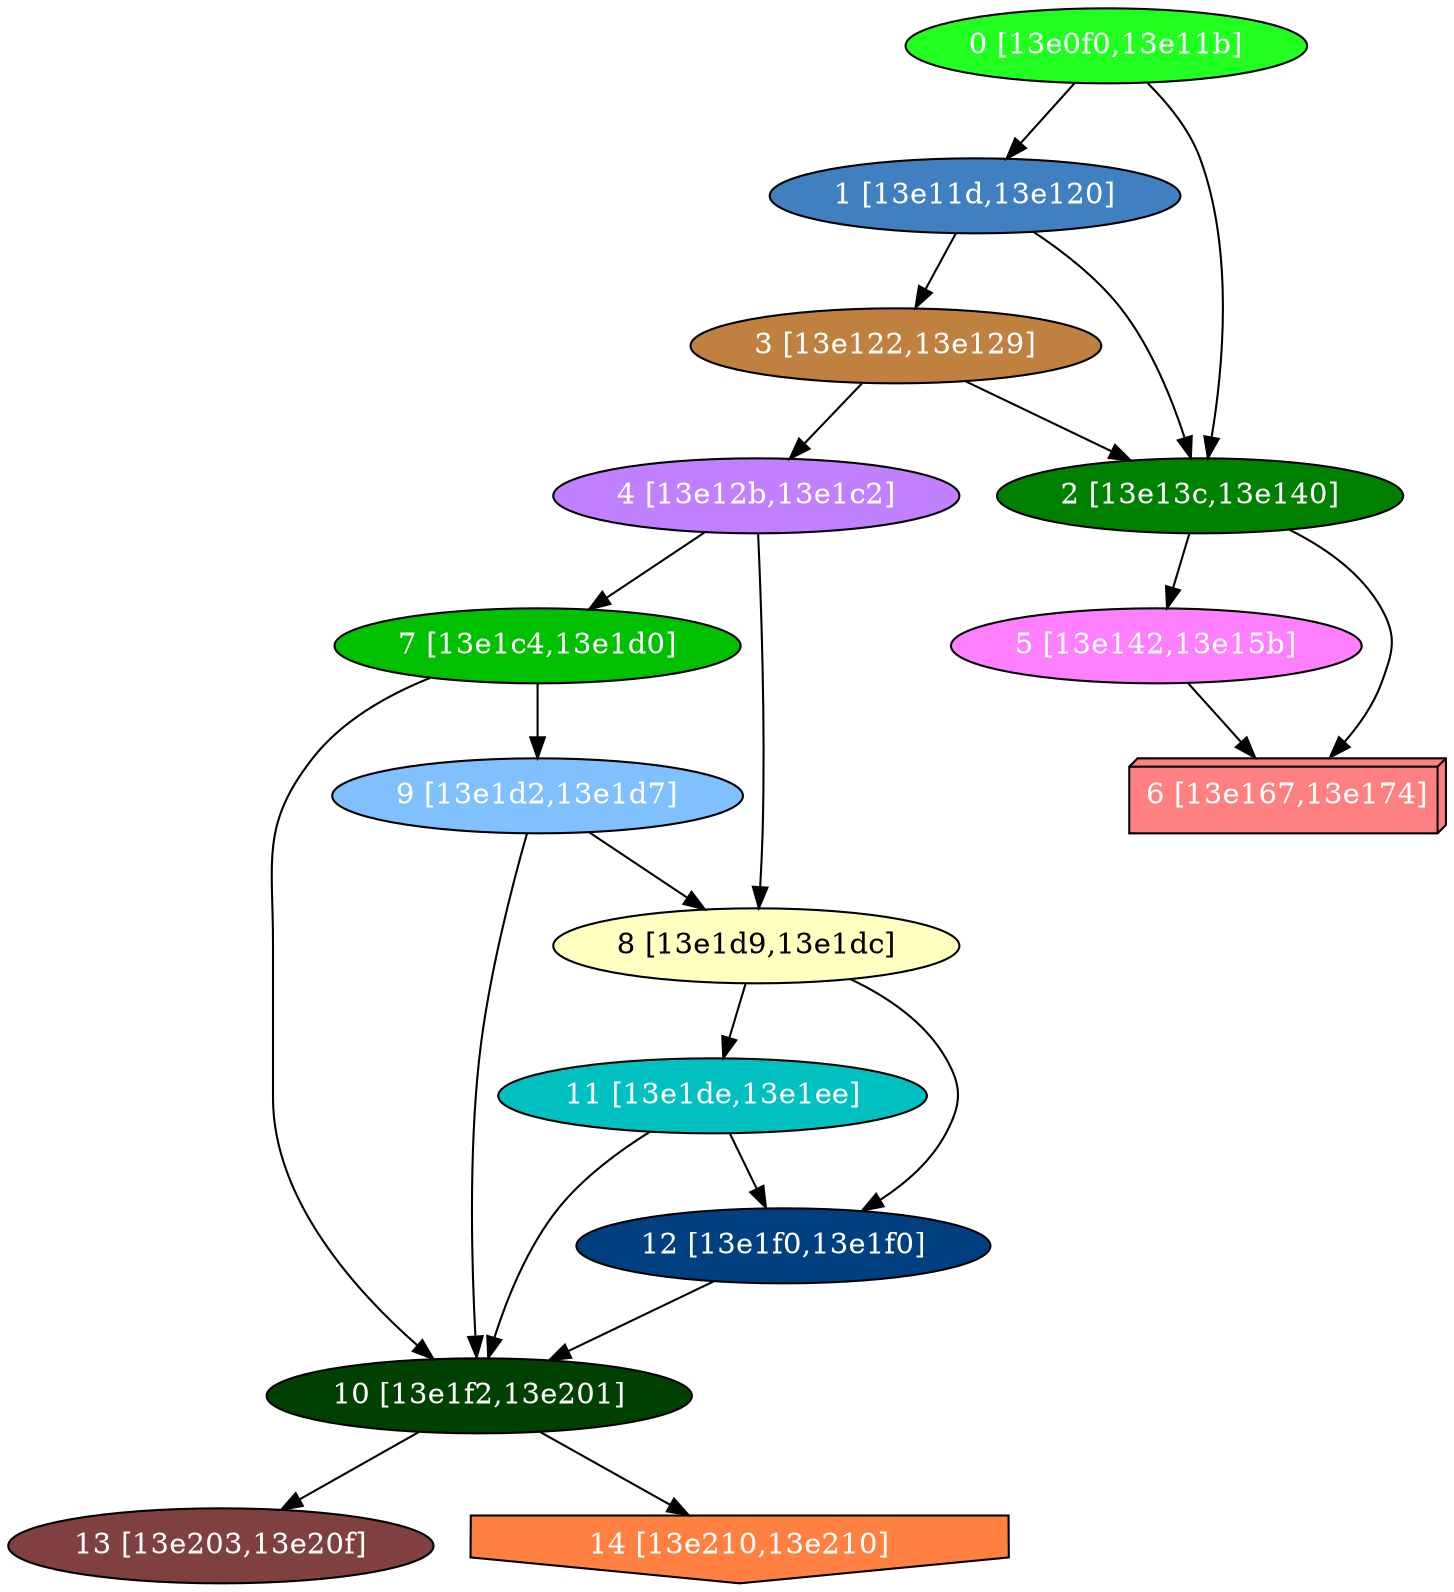 diGraph libnss3{
	libnss3_0  [style=filled fillcolor="#20FF20" fontcolor="#ffffff" shape=oval label="0 [13e0f0,13e11b]"]
	libnss3_1  [style=filled fillcolor="#4080C0" fontcolor="#ffffff" shape=oval label="1 [13e11d,13e120]"]
	libnss3_2  [style=filled fillcolor="#008000" fontcolor="#ffffff" shape=oval label="2 [13e13c,13e140]"]
	libnss3_3  [style=filled fillcolor="#C08040" fontcolor="#ffffff" shape=oval label="3 [13e122,13e129]"]
	libnss3_4  [style=filled fillcolor="#C080FF" fontcolor="#ffffff" shape=oval label="4 [13e12b,13e1c2]"]
	libnss3_5  [style=filled fillcolor="#FF80FF" fontcolor="#ffffff" shape=oval label="5 [13e142,13e15b]"]
	libnss3_6  [style=filled fillcolor="#FF8080" fontcolor="#ffffff" shape=box3d label="6 [13e167,13e174]"]
	libnss3_7  [style=filled fillcolor="#00C000" fontcolor="#ffffff" shape=oval label="7 [13e1c4,13e1d0]"]
	libnss3_8  [style=filled fillcolor="#FFFFC0" fontcolor="#000000" shape=oval label="8 [13e1d9,13e1dc]"]
	libnss3_9  [style=filled fillcolor="#80C0FF" fontcolor="#ffffff" shape=oval label="9 [13e1d2,13e1d7]"]
	libnss3_a  [style=filled fillcolor="#004000" fontcolor="#ffffff" shape=oval label="10 [13e1f2,13e201]"]
	libnss3_b  [style=filled fillcolor="#00C0C0" fontcolor="#ffffff" shape=oval label="11 [13e1de,13e1ee]"]
	libnss3_c  [style=filled fillcolor="#004080" fontcolor="#ffffff" shape=oval label="12 [13e1f0,13e1f0]"]
	libnss3_d  [style=filled fillcolor="#804040" fontcolor="#ffffff" shape=oval label="13 [13e203,13e20f]"]
	libnss3_e  [style=filled fillcolor="#FF8040" fontcolor="#ffffff" shape=invhouse label="14 [13e210,13e210]"]

	libnss3_0 -> libnss3_1
	libnss3_0 -> libnss3_2
	libnss3_1 -> libnss3_2
	libnss3_1 -> libnss3_3
	libnss3_2 -> libnss3_5
	libnss3_2 -> libnss3_6
	libnss3_3 -> libnss3_2
	libnss3_3 -> libnss3_4
	libnss3_4 -> libnss3_7
	libnss3_4 -> libnss3_8
	libnss3_5 -> libnss3_6
	libnss3_7 -> libnss3_9
	libnss3_7 -> libnss3_a
	libnss3_8 -> libnss3_b
	libnss3_8 -> libnss3_c
	libnss3_9 -> libnss3_8
	libnss3_9 -> libnss3_a
	libnss3_a -> libnss3_d
	libnss3_a -> libnss3_e
	libnss3_b -> libnss3_a
	libnss3_b -> libnss3_c
	libnss3_c -> libnss3_a
}